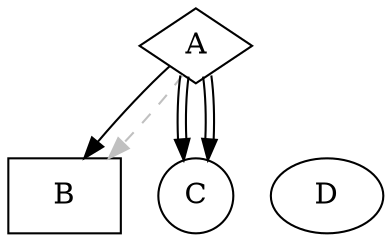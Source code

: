 digraph test1 {

  A [shape=diamond]
  B [shape=box]
  C [shape=circle]

  A -> B [shape=box]
  C [shape=circle]

  A -> B [style=dashed, color=grey]
  A -> C [color="black:invis:black"]
  A -> C [color="black:invis:black"]
  A -> D [penwidth=39684789765637471697, arrowhead=none]

}
